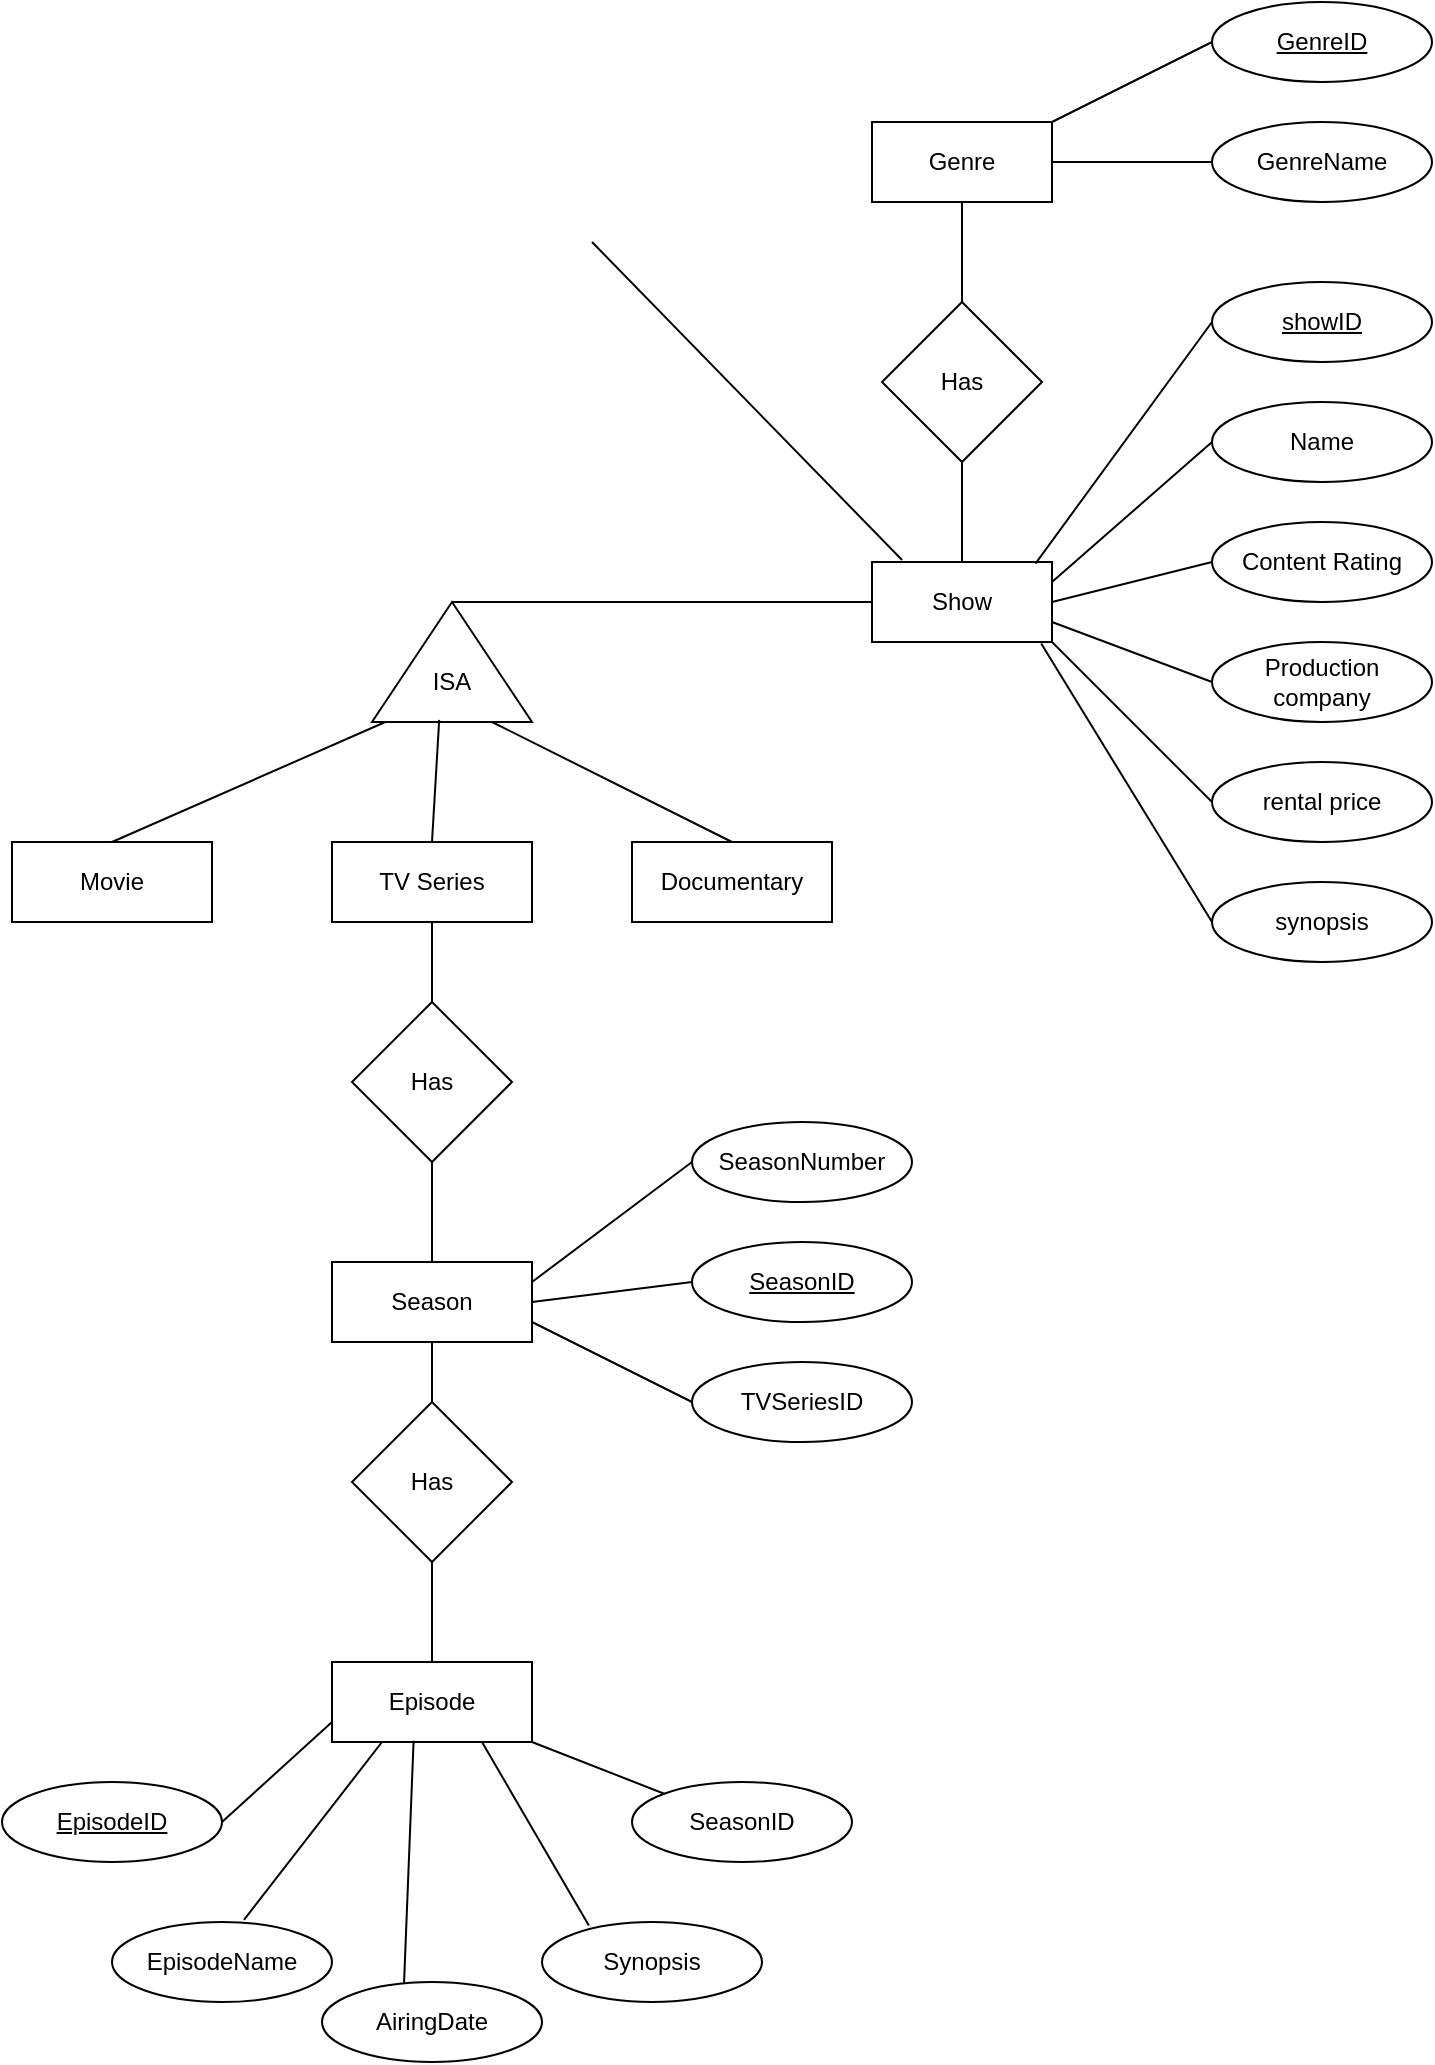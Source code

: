 <mxfile version="26.0.14">
  <diagram name="Page-1" id="o4hy4Vt-Pn6RVEl_kF-I">
    <mxGraphModel dx="2524" dy="1935" grid="1" gridSize="10" guides="1" tooltips="1" connect="1" arrows="1" fold="1" page="1" pageScale="1" pageWidth="850" pageHeight="1100" math="0" shadow="0">
      <root>
        <mxCell id="0" />
        <mxCell id="1" parent="0" />
        <mxCell id="_aym2rWmUkbM_zqSWlJd-1" value="Show" style="html=1;whiteSpace=wrap;" parent="1" vertex="1">
          <mxGeometry x="390" y="160" width="90" height="40" as="geometry" />
        </mxCell>
        <mxCell id="dG0EkZn6ltxaWSPsqHCs-1" value="Name" style="ellipse;whiteSpace=wrap;html=1;" vertex="1" parent="1">
          <mxGeometry x="560" y="80" width="110" height="40" as="geometry" />
        </mxCell>
        <mxCell id="dG0EkZn6ltxaWSPsqHCs-2" value="rental price" style="ellipse;whiteSpace=wrap;html=1;" vertex="1" parent="1">
          <mxGeometry x="560" y="260" width="110" height="40" as="geometry" />
        </mxCell>
        <mxCell id="dG0EkZn6ltxaWSPsqHCs-3" value="&lt;u&gt;showID&lt;/u&gt;" style="ellipse;whiteSpace=wrap;html=1;" vertex="1" parent="1">
          <mxGeometry x="560" y="20" width="110" height="40" as="geometry" />
        </mxCell>
        <mxCell id="dG0EkZn6ltxaWSPsqHCs-4" value="Content Rating" style="ellipse;whiteSpace=wrap;html=1;" vertex="1" parent="1">
          <mxGeometry x="560" y="140" width="110" height="40" as="geometry" />
        </mxCell>
        <mxCell id="dG0EkZn6ltxaWSPsqHCs-5" value="Production company" style="ellipse;whiteSpace=wrap;html=1;" vertex="1" parent="1">
          <mxGeometry x="560" y="200" width="110" height="40" as="geometry" />
        </mxCell>
        <mxCell id="dG0EkZn6ltxaWSPsqHCs-6" value="synopsis" style="ellipse;whiteSpace=wrap;html=1;" vertex="1" parent="1">
          <mxGeometry x="560" y="320" width="110" height="40" as="geometry" />
        </mxCell>
        <mxCell id="dG0EkZn6ltxaWSPsqHCs-8" value="" style="endArrow=none;html=1;rounded=0;exitX=0.908;exitY=0.02;exitDx=0;exitDy=0;exitPerimeter=0;entryX=0;entryY=0.5;entryDx=0;entryDy=0;" edge="1" parent="1" source="_aym2rWmUkbM_zqSWlJd-1" target="dG0EkZn6ltxaWSPsqHCs-3">
          <mxGeometry width="50" height="50" relative="1" as="geometry">
            <mxPoint x="430" y="230" as="sourcePoint" />
            <mxPoint x="560" y="130" as="targetPoint" />
          </mxGeometry>
        </mxCell>
        <mxCell id="dG0EkZn6ltxaWSPsqHCs-9" value="" style="endArrow=none;html=1;rounded=0;entryX=0;entryY=0.5;entryDx=0;entryDy=0;exitX=1;exitY=0.25;exitDx=0;exitDy=0;" edge="1" parent="1" source="_aym2rWmUkbM_zqSWlJd-1" target="dG0EkZn6ltxaWSPsqHCs-1">
          <mxGeometry width="50" height="50" relative="1" as="geometry">
            <mxPoint x="440" y="270" as="sourcePoint" />
            <mxPoint x="510" y="350" as="targetPoint" />
          </mxGeometry>
        </mxCell>
        <mxCell id="dG0EkZn6ltxaWSPsqHCs-10" value="" style="endArrow=none;html=1;rounded=0;exitX=1;exitY=0.5;exitDx=0;exitDy=0;entryX=0;entryY=0.5;entryDx=0;entryDy=0;" edge="1" parent="1" source="_aym2rWmUkbM_zqSWlJd-1" target="dG0EkZn6ltxaWSPsqHCs-4">
          <mxGeometry width="50" height="50" relative="1" as="geometry">
            <mxPoint x="425" y="391" as="sourcePoint" />
            <mxPoint x="553" y="260" as="targetPoint" />
          </mxGeometry>
        </mxCell>
        <mxCell id="dG0EkZn6ltxaWSPsqHCs-11" value="" style="endArrow=none;html=1;rounded=0;exitX=1;exitY=0.75;exitDx=0;exitDy=0;entryX=0;entryY=0.5;entryDx=0;entryDy=0;" edge="1" parent="1" source="_aym2rWmUkbM_zqSWlJd-1" target="dG0EkZn6ltxaWSPsqHCs-5">
          <mxGeometry width="50" height="50" relative="1" as="geometry">
            <mxPoint x="425" y="431" as="sourcePoint" />
            <mxPoint x="553" y="300" as="targetPoint" />
          </mxGeometry>
        </mxCell>
        <mxCell id="dG0EkZn6ltxaWSPsqHCs-12" value="" style="endArrow=none;html=1;rounded=0;exitX=1;exitY=1;exitDx=0;exitDy=0;entryX=0;entryY=0.5;entryDx=0;entryDy=0;" edge="1" parent="1" source="_aym2rWmUkbM_zqSWlJd-1" target="dG0EkZn6ltxaWSPsqHCs-2">
          <mxGeometry width="50" height="50" relative="1" as="geometry">
            <mxPoint x="361" y="495.5" as="sourcePoint" />
            <mxPoint x="489" y="364.5" as="targetPoint" />
          </mxGeometry>
        </mxCell>
        <mxCell id="dG0EkZn6ltxaWSPsqHCs-13" value="" style="endArrow=none;html=1;rounded=0;exitX=0.94;exitY=1.02;exitDx=0;exitDy=0;exitPerimeter=0;entryX=0;entryY=0.5;entryDx=0;entryDy=0;" edge="1" parent="1" source="_aym2rWmUkbM_zqSWlJd-1" target="dG0EkZn6ltxaWSPsqHCs-6">
          <mxGeometry width="50" height="50" relative="1" as="geometry">
            <mxPoint x="312" y="501" as="sourcePoint" />
            <mxPoint x="440" y="370" as="targetPoint" />
          </mxGeometry>
        </mxCell>
        <mxCell id="dG0EkZn6ltxaWSPsqHCs-14" value="" style="triangle;whiteSpace=wrap;html=1;rotation=-90;" vertex="1" parent="1">
          <mxGeometry x="150" y="170" width="60" height="80" as="geometry" />
        </mxCell>
        <mxCell id="dG0EkZn6ltxaWSPsqHCs-15" value="ISA" style="text;html=1;align=center;verticalAlign=middle;whiteSpace=wrap;rounded=0;" vertex="1" parent="1">
          <mxGeometry x="150" y="205" width="60" height="30" as="geometry" />
        </mxCell>
        <mxCell id="dG0EkZn6ltxaWSPsqHCs-16" value="" style="endArrow=none;html=1;rounded=0;entryX=0;entryY=0.5;entryDx=0;entryDy=0;exitX=1;exitY=0.5;exitDx=0;exitDy=0;" edge="1" parent="1" source="dG0EkZn6ltxaWSPsqHCs-14" target="_aym2rWmUkbM_zqSWlJd-1">
          <mxGeometry width="50" height="50" relative="1" as="geometry">
            <mxPoint x="250" y="270" as="sourcePoint" />
            <mxPoint x="300" y="220" as="targetPoint" />
          </mxGeometry>
        </mxCell>
        <mxCell id="dG0EkZn6ltxaWSPsqHCs-17" value="Movie" style="rounded=0;whiteSpace=wrap;html=1;" vertex="1" parent="1">
          <mxGeometry x="-40" y="300" width="100" height="40" as="geometry" />
        </mxCell>
        <mxCell id="dG0EkZn6ltxaWSPsqHCs-18" value="Documentary" style="rounded=0;whiteSpace=wrap;html=1;" vertex="1" parent="1">
          <mxGeometry x="270" y="300" width="100" height="40" as="geometry" />
        </mxCell>
        <mxCell id="dG0EkZn6ltxaWSPsqHCs-20" value="TV Series" style="rounded=0;whiteSpace=wrap;html=1;" vertex="1" parent="1">
          <mxGeometry x="120" y="300" width="100" height="40" as="geometry" />
        </mxCell>
        <mxCell id="dG0EkZn6ltxaWSPsqHCs-21" value="Has" style="rhombus;whiteSpace=wrap;html=1;" vertex="1" parent="1">
          <mxGeometry x="395" y="30" width="80" height="80" as="geometry" />
        </mxCell>
        <mxCell id="dG0EkZn6ltxaWSPsqHCs-22" value="" style="endArrow=none;html=1;rounded=0;entryX=0.5;entryY=1;entryDx=0;entryDy=0;exitX=0.5;exitY=0;exitDx=0;exitDy=0;" edge="1" parent="1" source="_aym2rWmUkbM_zqSWlJd-1" target="dG0EkZn6ltxaWSPsqHCs-21">
          <mxGeometry width="50" height="50" relative="1" as="geometry">
            <mxPoint x="230" y="150" as="sourcePoint" />
            <mxPoint x="280" y="100" as="targetPoint" />
          </mxGeometry>
        </mxCell>
        <mxCell id="dG0EkZn6ltxaWSPsqHCs-24" value="Genre" style="html=1;whiteSpace=wrap;" vertex="1" parent="1">
          <mxGeometry x="390" y="-60" width="90" height="40" as="geometry" />
        </mxCell>
        <mxCell id="dG0EkZn6ltxaWSPsqHCs-25" value="" style="endArrow=none;html=1;rounded=0;entryX=0.5;entryY=1;entryDx=0;entryDy=0;exitX=0.5;exitY=0;exitDx=0;exitDy=0;" edge="1" parent="1" source="dG0EkZn6ltxaWSPsqHCs-21" target="dG0EkZn6ltxaWSPsqHCs-24">
          <mxGeometry width="50" height="50" relative="1" as="geometry">
            <mxPoint x="435" y="20" as="sourcePoint" />
            <mxPoint x="520" y="-20" as="targetPoint" />
          </mxGeometry>
        </mxCell>
        <mxCell id="dG0EkZn6ltxaWSPsqHCs-27" value="GenreName" style="ellipse;whiteSpace=wrap;html=1;" vertex="1" parent="1">
          <mxGeometry x="560" y="-60" width="110" height="40" as="geometry" />
        </mxCell>
        <mxCell id="dG0EkZn6ltxaWSPsqHCs-28" value="" style="endArrow=none;html=1;rounded=0;exitX=1;exitY=0.5;exitDx=0;exitDy=0;entryX=0;entryY=0.5;entryDx=0;entryDy=0;" edge="1" parent="1" source="dG0EkZn6ltxaWSPsqHCs-24" target="dG0EkZn6ltxaWSPsqHCs-27">
          <mxGeometry width="50" height="50" relative="1" as="geometry">
            <mxPoint x="530" y="-80" as="sourcePoint" />
            <mxPoint x="580" y="-130" as="targetPoint" />
          </mxGeometry>
        </mxCell>
        <mxCell id="dG0EkZn6ltxaWSPsqHCs-29" value="" style="endArrow=none;html=1;rounded=0;entryX=0.002;entryY=0.087;entryDx=0;entryDy=0;entryPerimeter=0;exitX=0.5;exitY=0;exitDx=0;exitDy=0;" edge="1" parent="1" source="dG0EkZn6ltxaWSPsqHCs-17" target="dG0EkZn6ltxaWSPsqHCs-14">
          <mxGeometry width="50" height="50" relative="1" as="geometry">
            <mxPoint x="150" y="310" as="sourcePoint" />
            <mxPoint x="200" y="260" as="targetPoint" />
          </mxGeometry>
        </mxCell>
        <mxCell id="dG0EkZn6ltxaWSPsqHCs-30" value="" style="endArrow=none;html=1;rounded=0;entryX=0;entryY=0.75;entryDx=0;entryDy=0;exitX=0.5;exitY=0;exitDx=0;exitDy=0;" edge="1" parent="1" source="dG0EkZn6ltxaWSPsqHCs-18" target="dG0EkZn6ltxaWSPsqHCs-14">
          <mxGeometry width="50" height="50" relative="1" as="geometry">
            <mxPoint x="380" y="310" as="sourcePoint" />
            <mxPoint x="430" y="260" as="targetPoint" />
          </mxGeometry>
        </mxCell>
        <mxCell id="dG0EkZn6ltxaWSPsqHCs-31" value="" style="endArrow=none;html=1;rounded=0;entryX=0.018;entryY=0.42;entryDx=0;entryDy=0;entryPerimeter=0;exitX=0.5;exitY=0;exitDx=0;exitDy=0;" edge="1" parent="1" source="dG0EkZn6ltxaWSPsqHCs-20" target="dG0EkZn6ltxaWSPsqHCs-14">
          <mxGeometry width="50" height="50" relative="1" as="geometry">
            <mxPoint x="200" y="340" as="sourcePoint" />
            <mxPoint x="250" y="290" as="targetPoint" />
          </mxGeometry>
        </mxCell>
        <mxCell id="dG0EkZn6ltxaWSPsqHCs-33" value="Season" style="rounded=0;whiteSpace=wrap;html=1;" vertex="1" parent="1">
          <mxGeometry x="120" y="510" width="100" height="40" as="geometry" />
        </mxCell>
        <mxCell id="dG0EkZn6ltxaWSPsqHCs-34" value="Episode" style="rounded=0;whiteSpace=wrap;html=1;" vertex="1" parent="1">
          <mxGeometry x="120" y="710" width="100" height="40" as="geometry" />
        </mxCell>
        <mxCell id="dG0EkZn6ltxaWSPsqHCs-35" value="" style="endArrow=none;html=1;rounded=0;exitX=1;exitY=0;exitDx=0;exitDy=0;entryX=0;entryY=0.5;entryDx=0;entryDy=0;" edge="1" parent="1" source="dG0EkZn6ltxaWSPsqHCs-24" target="dG0EkZn6ltxaWSPsqHCs-36">
          <mxGeometry width="50" height="50" relative="1" as="geometry">
            <mxPoint x="490" y="-70" as="sourcePoint" />
            <mxPoint x="540" y="-120" as="targetPoint" />
          </mxGeometry>
        </mxCell>
        <mxCell id="dG0EkZn6ltxaWSPsqHCs-36" value="&lt;u&gt;GenreID&lt;/u&gt;" style="ellipse;whiteSpace=wrap;html=1;" vertex="1" parent="1">
          <mxGeometry x="560" y="-120" width="110" height="40" as="geometry" />
        </mxCell>
        <mxCell id="dG0EkZn6ltxaWSPsqHCs-37" value="Has" style="rhombus;whiteSpace=wrap;html=1;" vertex="1" parent="1">
          <mxGeometry x="130" y="380" width="80" height="80" as="geometry" />
        </mxCell>
        <mxCell id="dG0EkZn6ltxaWSPsqHCs-38" value="Has" style="rhombus;whiteSpace=wrap;html=1;" vertex="1" parent="1">
          <mxGeometry x="130" y="580" width="80" height="80" as="geometry" />
        </mxCell>
        <mxCell id="dG0EkZn6ltxaWSPsqHCs-39" value="&lt;u&gt;SeasonID&lt;/u&gt;" style="ellipse;whiteSpace=wrap;html=1;" vertex="1" parent="1">
          <mxGeometry x="300" y="500" width="110" height="40" as="geometry" />
        </mxCell>
        <mxCell id="dG0EkZn6ltxaWSPsqHCs-40" value="SeasonNumber&lt;span style=&quot;caret-color: rgba(0, 0, 0, 0); color: rgba(0, 0, 0, 0); font-family: monospace; font-size: 0px; text-align: start; white-space: nowrap;&quot;&gt;%3CmxGraphModel%3E%3Croot%3E%3CmxCell%20id%3D%220%22%2F%3E%3CmxCell%20id%3D%221%22%20parent%3D%220%22%2F%3E%3CmxCell%20id%3D%222%22%20value%3D%22synopsis%22%20style%3D%22ellipse%3BwhiteSpace%3Dwrap%3Bhtml%3D1%3B%22%20vertex%3D%221%22%20parent%3D%221%22%3E%3CmxGeometry%20x%3D%22560%22%20y%3D%22320%22%20width%3D%22110%22%20height%3D%2240%22%20as%3D%22geometry%22%2F%3E%3C%2FmxCell%3E%3C%2Froot%3E%3C%2FmxGraphModel%3E&lt;/span&gt;&lt;span style=&quot;caret-color: rgba(0, 0, 0, 0); color: rgba(0, 0, 0, 0); font-family: monospace; font-size: 0px; text-align: start; white-space: nowrap;&quot;&gt;%3CmxGraphModel%3E%3Croot%3E%3CmxCell%20id%3D%220%22%2F%3E%3CmxCell%20id%3D%221%22%20parent%3D%220%22%2F%3E%3CmxCell%20id%3D%222%22%20value%3D%22synopsis%22%20style%3D%22ellipse%3BwhiteSpace%3Dwrap%3Bhtml%3D1%3B%22%20vertex%3D%221%22%20parent%3D%221%22%3E%3CmxGeometry%20x%3D%22560%22%20y%3D%22320%22%20width%3D%22110%22%20height%3D%2240%22%20as%3D%22geometry%22%2F%3E%3C%2FmxCell%3E%3C%2Froot%3E%3C%2FmxGraphModel%3E&lt;/span&gt;" style="ellipse;whiteSpace=wrap;html=1;" vertex="1" parent="1">
          <mxGeometry x="300" y="440" width="110" height="40" as="geometry" />
        </mxCell>
        <mxCell id="dG0EkZn6ltxaWSPsqHCs-41" value="TVSeriesID" style="ellipse;whiteSpace=wrap;html=1;" vertex="1" parent="1">
          <mxGeometry x="300" y="560" width="110" height="40" as="geometry" />
        </mxCell>
        <mxCell id="dG0EkZn6ltxaWSPsqHCs-42" value="" style="endArrow=none;html=1;rounded=0;exitX=1;exitY=0.25;exitDx=0;exitDy=0;entryX=0;entryY=0.5;entryDx=0;entryDy=0;" edge="1" parent="1" source="dG0EkZn6ltxaWSPsqHCs-33" target="dG0EkZn6ltxaWSPsqHCs-40">
          <mxGeometry width="50" height="50" relative="1" as="geometry">
            <mxPoint x="230" y="510" as="sourcePoint" />
            <mxPoint x="280" y="460" as="targetPoint" />
          </mxGeometry>
        </mxCell>
        <mxCell id="dG0EkZn6ltxaWSPsqHCs-43" value="" style="endArrow=none;html=1;rounded=0;exitX=1;exitY=0.5;exitDx=0;exitDy=0;entryX=0;entryY=0.5;entryDx=0;entryDy=0;" edge="1" parent="1" source="dG0EkZn6ltxaWSPsqHCs-33" target="dG0EkZn6ltxaWSPsqHCs-39">
          <mxGeometry width="50" height="50" relative="1" as="geometry">
            <mxPoint x="240" y="520" as="sourcePoint" />
            <mxPoint x="290" y="470" as="targetPoint" />
          </mxGeometry>
        </mxCell>
        <mxCell id="dG0EkZn6ltxaWSPsqHCs-44" value="" style="endArrow=none;html=1;rounded=0;exitX=1;exitY=0.75;exitDx=0;exitDy=0;entryX=0;entryY=0.5;entryDx=0;entryDy=0;" edge="1" parent="1" source="dG0EkZn6ltxaWSPsqHCs-33" target="dG0EkZn6ltxaWSPsqHCs-41">
          <mxGeometry width="50" height="50" relative="1" as="geometry">
            <mxPoint x="230" y="580" as="sourcePoint" />
            <mxPoint x="280" y="530" as="targetPoint" />
          </mxGeometry>
        </mxCell>
        <mxCell id="dG0EkZn6ltxaWSPsqHCs-45" value="" style="endArrow=none;html=1;rounded=0;entryX=0.5;entryY=1;entryDx=0;entryDy=0;exitX=0.5;exitY=0;exitDx=0;exitDy=0;" edge="1" parent="1" source="dG0EkZn6ltxaWSPsqHCs-37" target="dG0EkZn6ltxaWSPsqHCs-20">
          <mxGeometry width="50" height="50" relative="1" as="geometry">
            <mxPoint x="20" y="510" as="sourcePoint" />
            <mxPoint x="70" y="460" as="targetPoint" />
          </mxGeometry>
        </mxCell>
        <mxCell id="dG0EkZn6ltxaWSPsqHCs-46" value="" style="endArrow=none;html=1;rounded=0;entryX=0.5;entryY=1;entryDx=0;entryDy=0;exitX=0.5;exitY=0;exitDx=0;exitDy=0;" edge="1" parent="1" source="dG0EkZn6ltxaWSPsqHCs-33" target="dG0EkZn6ltxaWSPsqHCs-37">
          <mxGeometry width="50" height="50" relative="1" as="geometry">
            <mxPoint x="140" y="500" as="sourcePoint" />
            <mxPoint x="140" y="460" as="targetPoint" />
          </mxGeometry>
        </mxCell>
        <mxCell id="dG0EkZn6ltxaWSPsqHCs-47" value="" style="endArrow=none;html=1;rounded=0;entryX=0.5;entryY=1;entryDx=0;entryDy=0;exitX=0.5;exitY=0;exitDx=0;exitDy=0;" edge="1" parent="1" source="dG0EkZn6ltxaWSPsqHCs-38" target="dG0EkZn6ltxaWSPsqHCs-33">
          <mxGeometry width="50" height="50" relative="1" as="geometry">
            <mxPoint x="80" y="590" as="sourcePoint" />
            <mxPoint x="80" y="550" as="targetPoint" />
          </mxGeometry>
        </mxCell>
        <mxCell id="dG0EkZn6ltxaWSPsqHCs-48" value="" style="endArrow=none;html=1;rounded=0;entryX=0.5;entryY=1;entryDx=0;entryDy=0;exitX=0.5;exitY=0;exitDx=0;exitDy=0;" edge="1" parent="1" source="dG0EkZn6ltxaWSPsqHCs-34" target="dG0EkZn6ltxaWSPsqHCs-38">
          <mxGeometry width="50" height="50" relative="1" as="geometry">
            <mxPoint x="299.05" y="680" as="sourcePoint" />
            <mxPoint x="299.05" y="640" as="targetPoint" />
          </mxGeometry>
        </mxCell>
        <mxCell id="dG0EkZn6ltxaWSPsqHCs-49" value="&lt;u&gt;EpisodeID&lt;/u&gt;" style="ellipse;whiteSpace=wrap;html=1;" vertex="1" parent="1">
          <mxGeometry x="-45" y="770" width="110" height="40" as="geometry" />
        </mxCell>
        <mxCell id="dG0EkZn6ltxaWSPsqHCs-50" value="SeasonID" style="ellipse;whiteSpace=wrap;html=1;" vertex="1" parent="1">
          <mxGeometry x="270" y="770" width="110" height="40" as="geometry" />
        </mxCell>
        <mxCell id="dG0EkZn6ltxaWSPsqHCs-51" value="Synopsis" style="ellipse;whiteSpace=wrap;html=1;" vertex="1" parent="1">
          <mxGeometry x="225" y="840" width="110" height="40" as="geometry" />
        </mxCell>
        <mxCell id="dG0EkZn6ltxaWSPsqHCs-52" value="EpisodeName" style="ellipse;whiteSpace=wrap;html=1;" vertex="1" parent="1">
          <mxGeometry x="10" y="840" width="110" height="40" as="geometry" />
        </mxCell>
        <mxCell id="dG0EkZn6ltxaWSPsqHCs-53" value="AiringDate" style="ellipse;whiteSpace=wrap;html=1;" vertex="1" parent="1">
          <mxGeometry x="115" y="870" width="110" height="40" as="geometry" />
        </mxCell>
        <mxCell id="dG0EkZn6ltxaWSPsqHCs-55" value="" style="endArrow=none;html=1;rounded=0;entryX=0;entryY=0.75;entryDx=0;entryDy=0;exitX=1;exitY=0.5;exitDx=0;exitDy=0;" edge="1" parent="1" source="dG0EkZn6ltxaWSPsqHCs-49" target="dG0EkZn6ltxaWSPsqHCs-34">
          <mxGeometry width="50" height="50" relative="1" as="geometry">
            <mxPoint x="120" y="830" as="sourcePoint" />
            <mxPoint x="170" y="780" as="targetPoint" />
          </mxGeometry>
        </mxCell>
        <mxCell id="dG0EkZn6ltxaWSPsqHCs-56" value="" style="endArrow=none;html=1;rounded=0;entryX=0.25;entryY=1;entryDx=0;entryDy=0;exitX=0.6;exitY=-0.027;exitDx=0;exitDy=0;exitPerimeter=0;" edge="1" parent="1" source="dG0EkZn6ltxaWSPsqHCs-52" target="dG0EkZn6ltxaWSPsqHCs-34">
          <mxGeometry width="50" height="50" relative="1" as="geometry">
            <mxPoint x="80" y="830" as="sourcePoint" />
            <mxPoint x="146" y="762" as="targetPoint" />
          </mxGeometry>
        </mxCell>
        <mxCell id="dG0EkZn6ltxaWSPsqHCs-57" value="" style="endArrow=none;html=1;rounded=0;entryX=0.408;entryY=0.985;entryDx=0;entryDy=0;entryPerimeter=0;exitX=0.373;exitY=0.008;exitDx=0;exitDy=0;exitPerimeter=0;" edge="1" parent="1" source="dG0EkZn6ltxaWSPsqHCs-53" target="dG0EkZn6ltxaWSPsqHCs-34">
          <mxGeometry width="50" height="50" relative="1" as="geometry">
            <mxPoint x="85" y="810" as="sourcePoint" />
            <mxPoint x="156" y="772" as="targetPoint" />
          </mxGeometry>
        </mxCell>
        <mxCell id="dG0EkZn6ltxaWSPsqHCs-58" value="" style="endArrow=none;html=1;rounded=0;entryX=0.75;entryY=1;entryDx=0;entryDy=0;exitX=0.213;exitY=0.044;exitDx=0;exitDy=0;exitPerimeter=0;" edge="1" parent="1" source="dG0EkZn6ltxaWSPsqHCs-51" target="dG0EkZn6ltxaWSPsqHCs-34">
          <mxGeometry width="50" height="50" relative="1" as="geometry">
            <mxPoint x="95" y="820" as="sourcePoint" />
            <mxPoint x="166" y="782" as="targetPoint" />
          </mxGeometry>
        </mxCell>
        <mxCell id="dG0EkZn6ltxaWSPsqHCs-59" value="" style="endArrow=none;html=1;rounded=0;entryX=1;entryY=1;entryDx=0;entryDy=0;exitX=0;exitY=0;exitDx=0;exitDy=0;" edge="1" parent="1" source="dG0EkZn6ltxaWSPsqHCs-50" target="dG0EkZn6ltxaWSPsqHCs-34">
          <mxGeometry width="50" height="50" relative="1" as="geometry">
            <mxPoint x="105" y="830" as="sourcePoint" />
            <mxPoint x="176" y="792" as="targetPoint" />
          </mxGeometry>
        </mxCell>
        <mxCell id="dG0EkZn6ltxaWSPsqHCs-60" value="" style="endArrow=none;html=1;rounded=0;entryX=0.167;entryY=-0.025;entryDx=0;entryDy=0;entryPerimeter=0;" edge="1" parent="1" target="_aym2rWmUkbM_zqSWlJd-1">
          <mxGeometry width="50" height="50" relative="1" as="geometry">
            <mxPoint x="250" as="sourcePoint" />
            <mxPoint x="380" y="110" as="targetPoint" />
          </mxGeometry>
        </mxCell>
      </root>
    </mxGraphModel>
  </diagram>
</mxfile>
